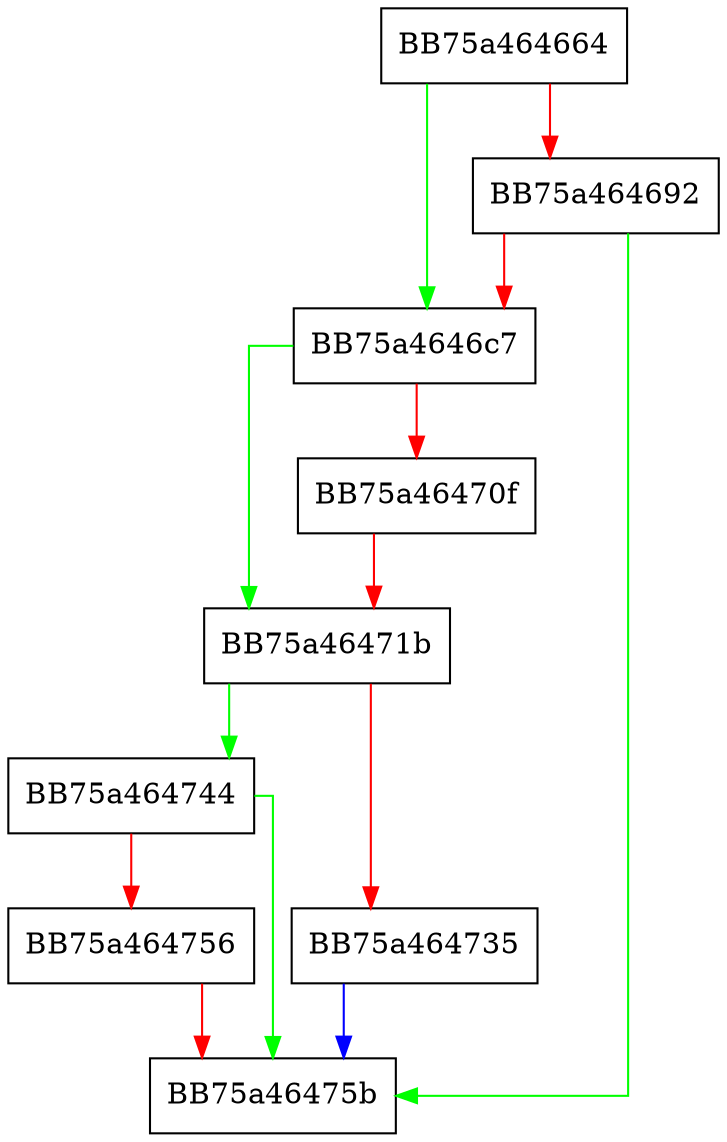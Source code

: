 digraph sqlite3BtreeCopyFile {
  node [shape="box"];
  graph [splines=ortho];
  BB75a464664 -> BB75a4646c7 [color="green"];
  BB75a464664 -> BB75a464692 [color="red"];
  BB75a464692 -> BB75a46475b [color="green"];
  BB75a464692 -> BB75a4646c7 [color="red"];
  BB75a4646c7 -> BB75a46471b [color="green"];
  BB75a4646c7 -> BB75a46470f [color="red"];
  BB75a46470f -> BB75a46471b [color="red"];
  BB75a46471b -> BB75a464744 [color="green"];
  BB75a46471b -> BB75a464735 [color="red"];
  BB75a464735 -> BB75a46475b [color="blue"];
  BB75a464744 -> BB75a46475b [color="green"];
  BB75a464744 -> BB75a464756 [color="red"];
  BB75a464756 -> BB75a46475b [color="red"];
}
